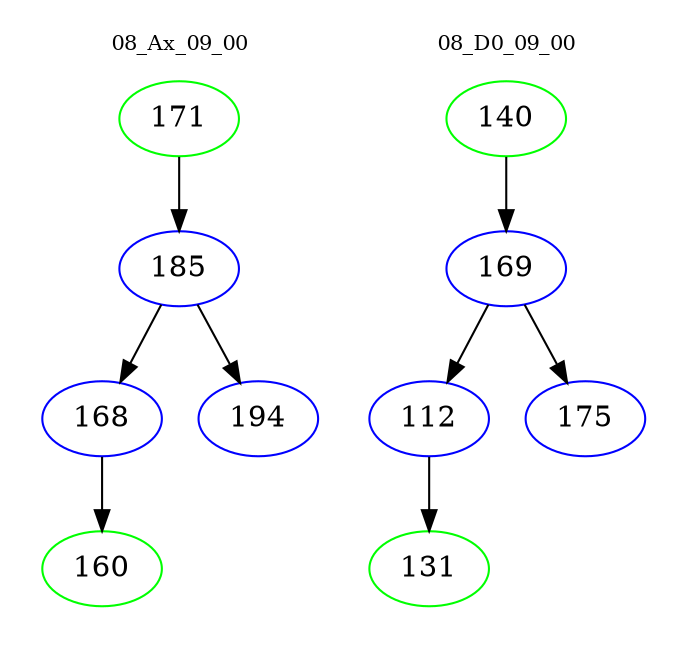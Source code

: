 digraph{
subgraph cluster_0 {
color = white
label = "08_Ax_09_00";
fontsize=10;
T0_171 [label="171", color="green"]
T0_171 -> T0_185 [color="black"]
T0_185 [label="185", color="blue"]
T0_185 -> T0_168 [color="black"]
T0_168 [label="168", color="blue"]
T0_168 -> T0_160 [color="black"]
T0_160 [label="160", color="green"]
T0_185 -> T0_194 [color="black"]
T0_194 [label="194", color="blue"]
}
subgraph cluster_1 {
color = white
label = "08_D0_09_00";
fontsize=10;
T1_140 [label="140", color="green"]
T1_140 -> T1_169 [color="black"]
T1_169 [label="169", color="blue"]
T1_169 -> T1_112 [color="black"]
T1_112 [label="112", color="blue"]
T1_112 -> T1_131 [color="black"]
T1_131 [label="131", color="green"]
T1_169 -> T1_175 [color="black"]
T1_175 [label="175", color="blue"]
}
}
